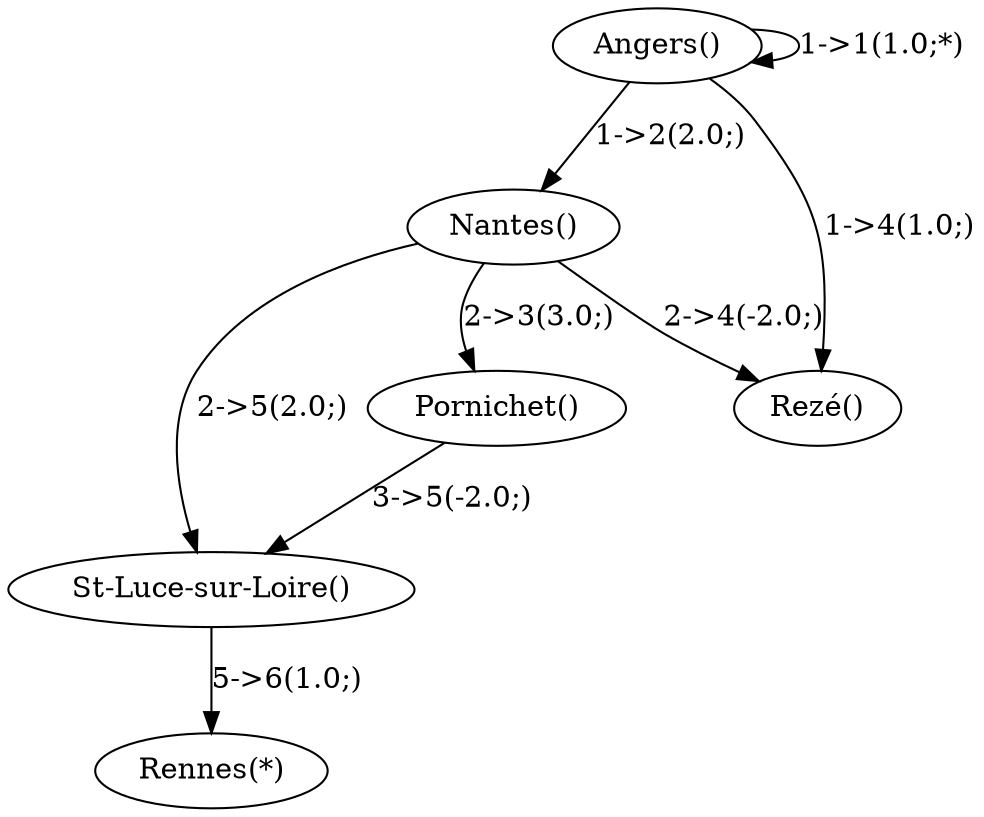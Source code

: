 digraph {"Angers" [label="Angers()"];
"Nantes" [label="Nantes()"];
"Pornichet" [label="Pornichet()"];
"Rezé" [label="Rezé()"];
"St-Luce-sur-Loire" [label="St-Luce-sur-Loire()"];
"Rennes" [label="Rennes(*)"];
"Angers" -> "Angers" [label="1->1(1.0;*)"];
"Angers" -> "Nantes" [label="1->2(2.0;)"];
"Nantes" -> "Rezé" [label="2->4(-2.0;)"];
"Angers" -> "Rezé" [label="1->4(1.0;)"];
"Nantes" -> "Pornichet" [label="2->3(3.0;)"];
"Nantes" -> "St-Luce-sur-Loire" [label="2->5(2.0;)"];
"Pornichet" -> "St-Luce-sur-Loire" [label="3->5(-2.0;)"];
"St-Luce-sur-Loire" -> "Rennes" [label="5->6(1.0;)"];
}